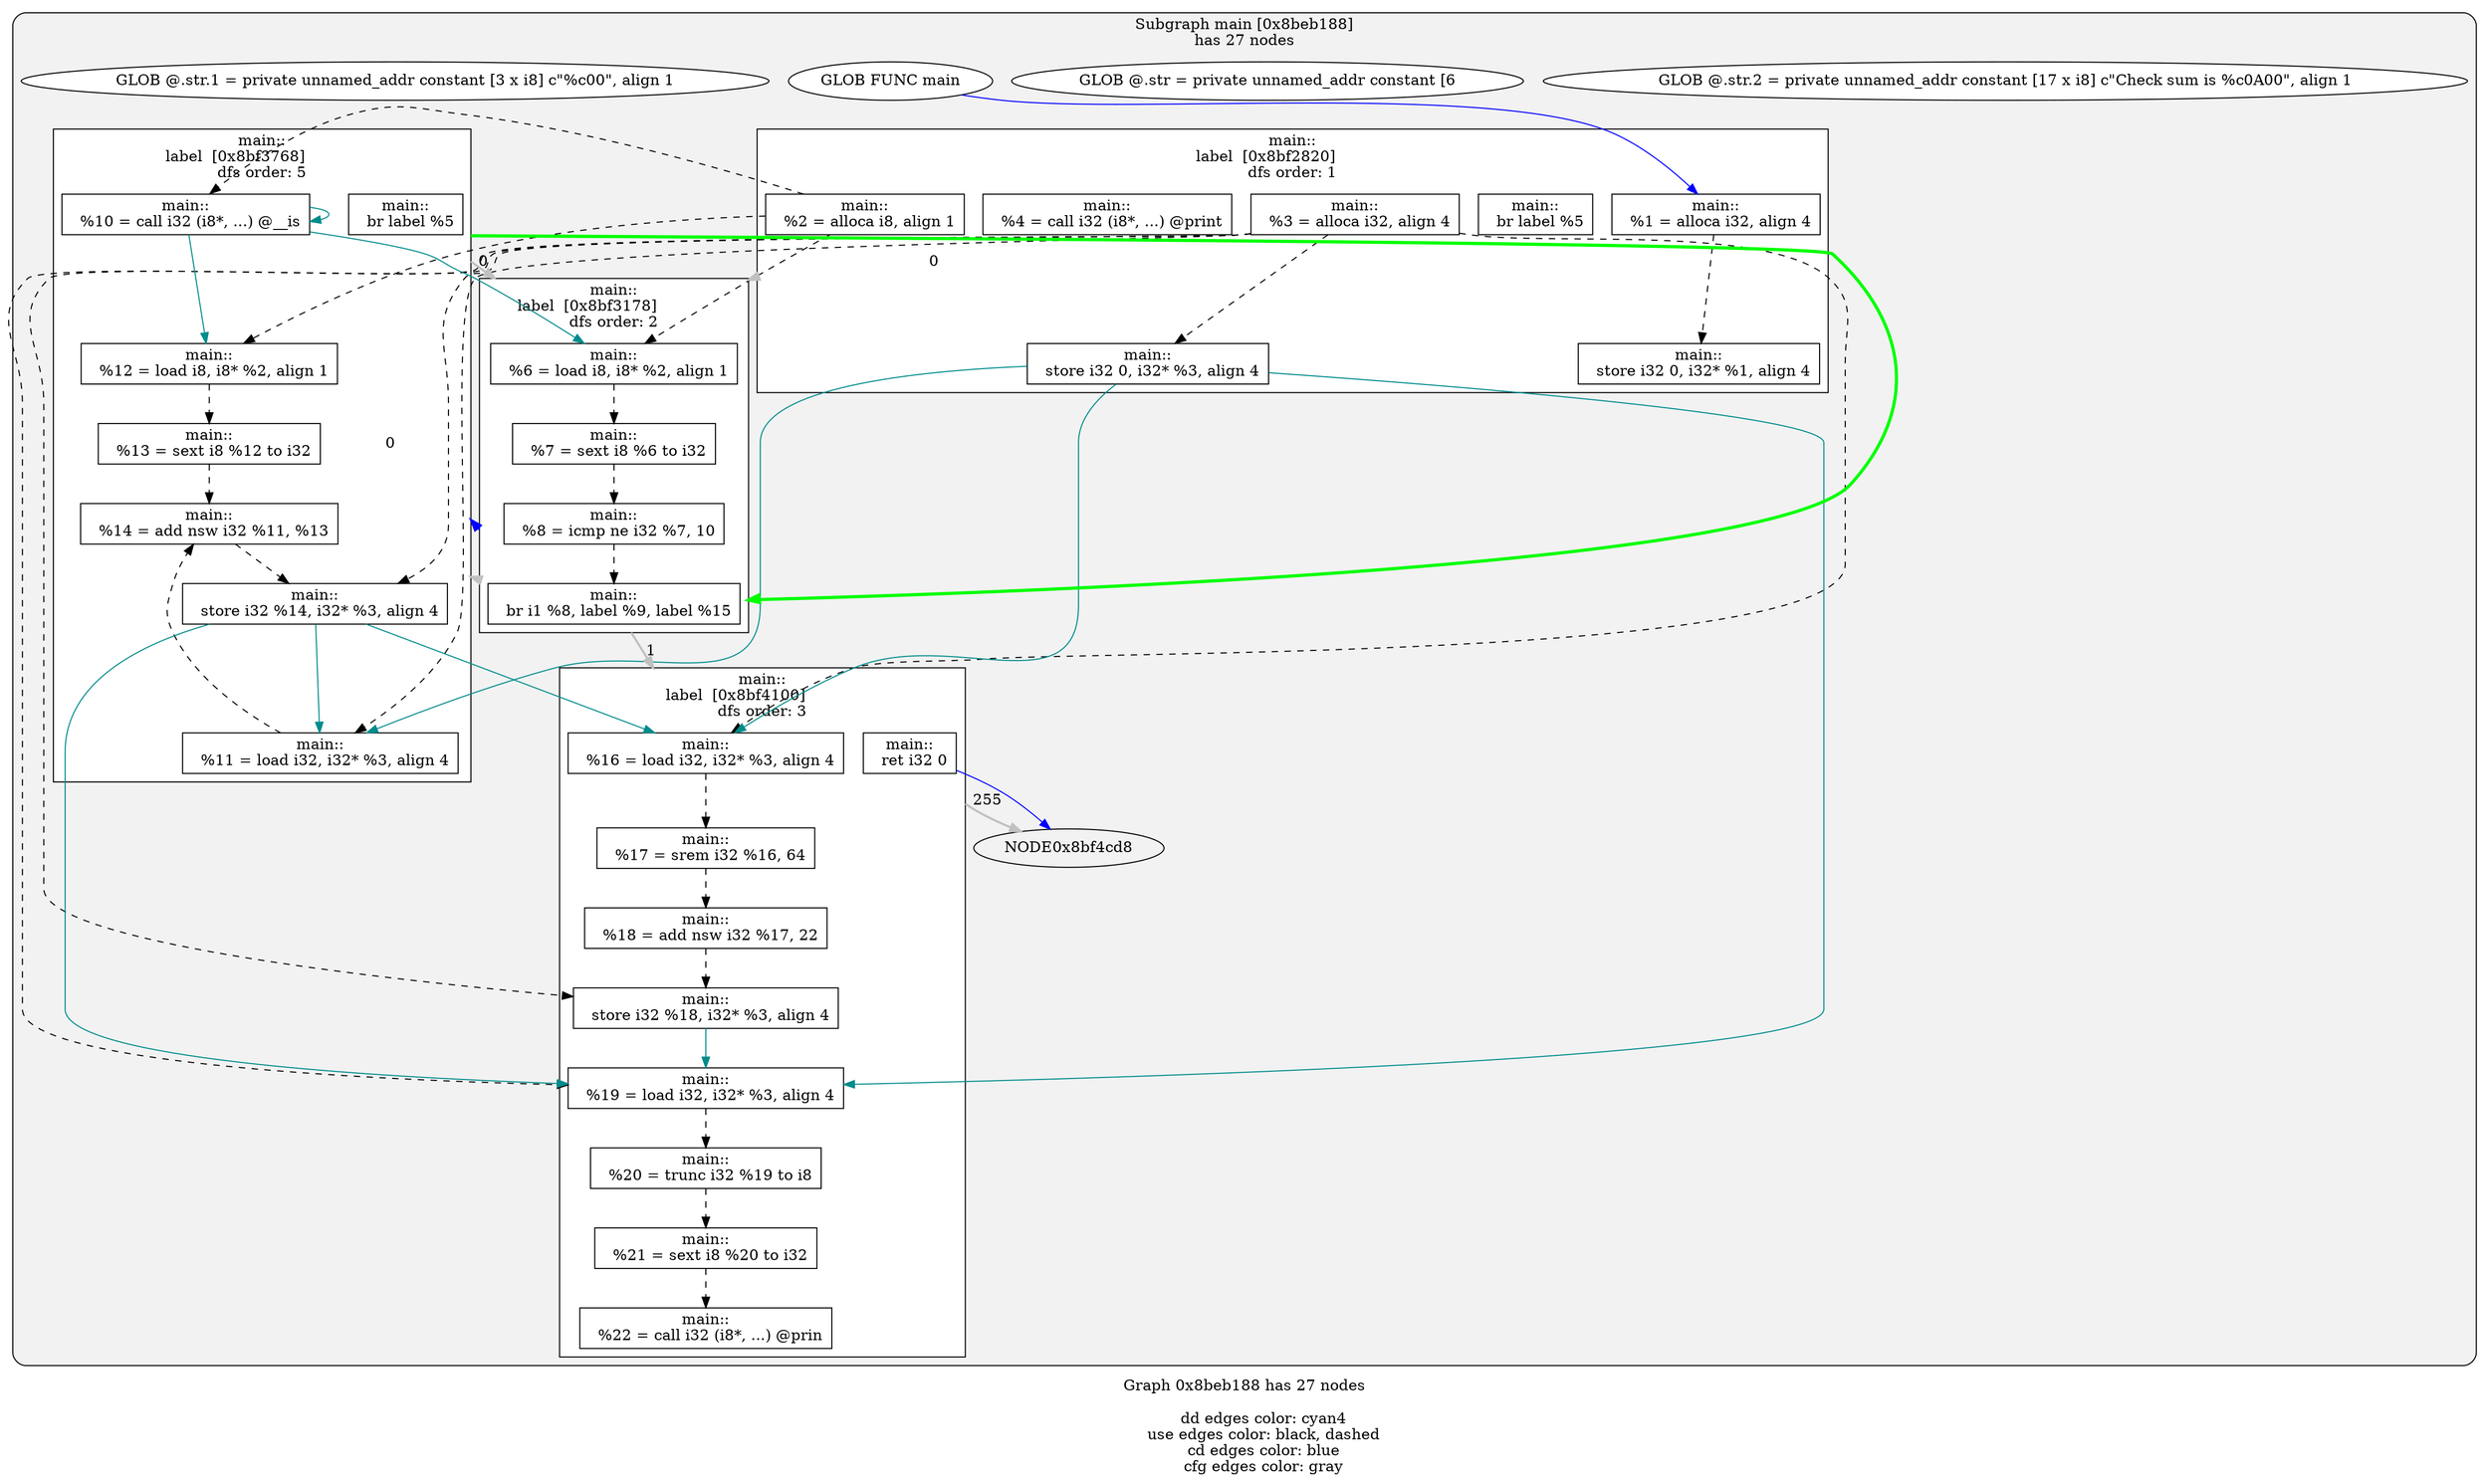 digraph "DependenceGraph" {
	compound=true label="Graph 0x8beb188 has 27 nodes\n
	dd edges color: cyan4
	use edges color: black, dashed
	cd edges color: blue
	cfg edges color: gray"

	/* subgraph 0x8beb188 nodes */
	subgraph cluster_0x8beb188 {
		style="filled, rounded" fillcolor=gray95
		label="Subgraph main [0x8beb188]\nhas 27 nodes
"
		/* Basic Block main::
label  [0x8bf2820] */
		subgraph cluster_bb_0x8bf2820 {
			style=filled fillcolor=white
			label="main::
label  [0x8bf2820]		\ndfs order: 1"
			NODE0x8bf2930 [shape=rect label="0x8be7bec"]
			NODE0x8bf2a30 [shape=rect label="0x8bee1a4"]
			NODE0x8bf2b50 [shape=rect label="0x8beb99c"]
			NODE0x8bf2c80 [shape=rect label="0x8bec148"]
			NODE0x8bf2db0 [shape=rect label="0x8bec188"]
			NODE0x8bf2ee0 [shape=rect label="0x8bec1c8"]
			NODE0x8bf3028 [shape=rect label="0x8bec204"]
		} /* cluster_bb_0x8bf2820 */

		/* Basic Block main::
label  [0x8bf3178] */
		subgraph cluster_bb_0x8bf3178 {
			style=filled fillcolor=white
			label="main::
label  [0x8bf3178]		\ndfs order: 2"
			NODE0x8bf3288 [shape=rect label="0x8bec234"]
			NODE0x8bf33b8 [shape=rect label="0x8bec26c"]
			NODE0x8bf34e8 [shape=rect label="0x8bec2a8"]
			NODE0x8bf3618 [shape=rect label="0x8bec2f4"]
		} /* cluster_bb_0x8bf3178 */

		/* Basic Block main::
label  [0x8bf3768] */
		subgraph cluster_bb_0x8bf3768 {
			style=filled fillcolor=white
			label="main::
label  [0x8bf3768]		\ndfs order: 5"
			NODE0x8bf3878 [shape=rect label="0x8bec33c"]
			NODE0x8bf39c0 [shape=rect label="0x8bec374"]
			NODE0x8bf3af0 [shape=rect label="0x8bec3ac"]
			NODE0x8bf3c20 [shape=rect label="0x8bec3e4"]
			NODE0x8bf3d50 [shape=rect label="0x8bec420"]
			NODE0x8bf3e80 [shape=rect label="0x8bec460"]
			NODE0x8bf3fb0 [shape=rect label="0x8bec494"]
		} /* cluster_bb_0x8bf3768 */

		/* Basic Block main::
label  [0x8bf4100] */
		subgraph cluster_bb_0x8bf4100 {
			style=filled fillcolor=white
			label="main::
label  [0x8bf4100]		\ndfs order: 3"
			NODE0x8bf4210 [shape=rect label="0x8bec4c4"]
			NODE0x8bf4340 [shape=rect label="0x8bec508"]
			NODE0x8bf4470 [shape=rect label="0x8bec548"]
			NODE0x8bf45a0 [shape=rect label="0x8beb9e0"]
			NODE0x8bf46d0 [shape=rect label="0x8beb91c"]
			NODE0x8bf4800 [shape=rect label="0x8beb954"]
			NODE0x8bf4930 [shape=rect label="0x8bebc6c"]
			NODE0x8bf4a60 [shape=rect label="0x8bebcb4"]
			NODE0x8bf4ba8 [shape=rect label="0x8bec57c"]
		} /* cluster_bb_0x8bf4100 */

	NODE0x8bf3028 -> NODE0x8bf3288 [penwidth=2 label="0"  ltail=cluster_bb_0x8bf2820  lhead=cluster_bb_0x8bf3178  color="gray"]
	NODE0x8bf3618 -> NODE0x8bf3878 [penwidth=2 label="0"  ltail=cluster_bb_0x8bf3178  lhead=cluster_bb_0x8bf3768  color="gray"]
	NODE0x8bf3618 -> NODE0x8bf4210 [penwidth=2 label="1"  ltail=cluster_bb_0x8bf3178  lhead=cluster_bb_0x8bf4100  color="gray"]
	NODE0x8bf3618 -> NODE0x8bf3878 [penwidth=2 color=blue  ltail=cluster_bb_0x8bf3178  lhead=cluster_bb_0x8bf3768]
	NODE0x8bf3fb0 -> NODE0x8bf3288 [penwidth=2 label="0"  ltail=cluster_bb_0x8bf3768  lhead=cluster_bb_0x8bf3178  color="gray"]
	/* post-dominance frontiers */
NODE0x8bf3878 -> NODE0x8bf3618 [penwidth=3 color=green  ltail=cluster_bb_0x8bf3768  lhead=cluster_bb_0x8bf3178 constraint=false]
	NODE0x8bf4ba8 -> NODE0x8bf4cd8 [penwidth=2 label="255"  ltail=cluster_bb_0x8bf4100  lhead=cluster_bb_0x8bf4dd8  color="gray"]
		NODE0x8bf2930 [label="main::
  %1 = alloca i32, align 4" style=filled fillcolor=white]
		/* -- node 0x8be7bec
		 * ------------------------------------------- */
		/* DD edges */
		/* USE edges */
		NODE0x8bf2930 -> NODE0x8bf2c80 [color="black" rank=max style="dashed"]
		/* CD edges */
		/* ID edges */
		NODE0x8bf46d0 [label="main::
  %19 = load i32, i32* %3, align 4" style=filled fillcolor=white]
		/* -- node 0x8beb91c
		 * ------------------------------------------- */
		/* DD edges */
		/* USE edges */
		NODE0x8bf46d0 -> NODE0x8bf4800 [color="black" rank=max style="dashed"]
		/* CD edges */
		/* ID edges */
		NODE0x8bf4800 [label="main::
  %20 = trunc i32 %19 to i8" style=filled fillcolor=white]
		/* -- node 0x8beb954
		 * ------------------------------------------- */
		/* DD edges */
		/* USE edges */
		NODE0x8bf4800 -> NODE0x8bf4930 [color="black" rank=max style="dashed"]
		/* CD edges */
		/* ID edges */
		NODE0x8bf2b50 [label="main::
  %3 = alloca i32, align 4" style=filled fillcolor=white]
		/* -- node 0x8beb99c
		 * ------------------------------------------- */
		/* DD edges */
		/* USE edges */
		NODE0x8bf2b50 -> NODE0x8bf2db0 [color="black" rank=max style="dashed"]
		NODE0x8bf2b50 -> NODE0x8bf39c0 [color="black" rank=max style="dashed"]
		NODE0x8bf2b50 -> NODE0x8bf3e80 [color="black" rank=max style="dashed"]
		NODE0x8bf2b50 -> NODE0x8bf4210 [color="black" rank=max style="dashed"]
		NODE0x8bf2b50 -> NODE0x8bf45a0 [color="black" rank=max style="dashed"]
		NODE0x8bf2b50 -> NODE0x8bf46d0 [color="black" rank=max style="dashed"]
		/* CD edges */
		/* ID edges */
		NODE0x8bf45a0 [label="main::
  store i32 %18, i32* %3, align 4" style=filled fillcolor=white]
		/* -- node 0x8beb9e0
		 * ------------------------------------------- */
		/* DD edges */
		NODE0x8bf45a0 -> NODE0x8bf46d0 [color="cyan4" rank=max]
		/* USE edges */
		/* CD edges */
		/* ID edges */
		NODE0x8bf4930 [label="main::
  %21 = sext i8 %20 to i32" style=filled fillcolor=white]
		/* -- node 0x8bebc6c
		 * ------------------------------------------- */
		/* DD edges */
		/* USE edges */
		NODE0x8bf4930 -> NODE0x8bf4a60 [color="black" rank=max style="dashed"]
		/* CD edges */
		/* ID edges */
		NODE0x8bf4a60 [label="main::
  %22 = call i32 (i8*, ...) @prin" style=filled fillcolor=white]
		/* -- node 0x8bebcb4
		 * ------------------------------------------- */
		/* DD edges */
		/* USE edges */
		/* CD edges */
		/* ID edges */
		NODE0x8bf2c80 [label="main::
  store i32 0, i32* %1, align 4" style=filled fillcolor=white]
		/* -- node 0x8bec148
		 * ------------------------------------------- */
		/* DD edges */
		/* USE edges */
		/* CD edges */
		/* ID edges */
		NODE0x8bf2db0 [label="main::
  store i32 0, i32* %3, align 4" style=filled fillcolor=white]
		/* -- node 0x8bec188
		 * ------------------------------------------- */
		/* DD edges */
		NODE0x8bf2db0 -> NODE0x8bf39c0 [color="cyan4" rank=max]
		NODE0x8bf2db0 -> NODE0x8bf4210 [color="cyan4" rank=max]
		NODE0x8bf2db0 -> NODE0x8bf46d0 [color="cyan4" rank=max]
		/* USE edges */
		/* CD edges */
		/* ID edges */
		NODE0x8bf2ee0 [label="main::
  %4 = call i32 (i8*, ...) @print" style=filled fillcolor=white]
		/* -- node 0x8bec1c8
		 * ------------------------------------------- */
		/* DD edges */
		/* USE edges */
		/* CD edges */
		/* ID edges */
		NODE0x8bf3028 [label="main::
  br label %5" style=filled fillcolor=white]
		/* -- node 0x8bec204
		 * ------------------------------------------- */
		/* DD edges */
		/* USE edges */
		/* CD edges */
		/* ID edges */
		NODE0x8bf3288 [label="main::
  %6 = load i8, i8* %2, align 1" style=filled fillcolor=white]
		/* -- node 0x8bec234
		 * ------------------------------------------- */
		/* DD edges */
		/* USE edges */
		NODE0x8bf3288 -> NODE0x8bf33b8 [color="black" rank=max style="dashed"]
		/* CD edges */
		/* ID edges */
		NODE0x8bf33b8 [label="main::
  %7 = sext i8 %6 to i32" style=filled fillcolor=white]
		/* -- node 0x8bec26c
		 * ------------------------------------------- */
		/* DD edges */
		/* USE edges */
		NODE0x8bf33b8 -> NODE0x8bf34e8 [color="black" rank=max style="dashed"]
		/* CD edges */
		/* ID edges */
		NODE0x8bf34e8 [label="main::
  %8 = icmp ne i32 %7, 10" style=filled fillcolor=white]
		/* -- node 0x8bec2a8
		 * ------------------------------------------- */
		/* DD edges */
		/* USE edges */
		NODE0x8bf34e8 -> NODE0x8bf3618 [color="black" rank=max style="dashed"]
		/* CD edges */
		/* ID edges */
		NODE0x8bf3618 [label="main::
  br i1 %8, label %9, label %15" style=filled fillcolor=white]
		/* -- node 0x8bec2f4
		 * ------------------------------------------- */
		/* DD edges */
		/* USE edges */
		/* CD edges */
		/* ID edges */
		NODE0x8bf3878 [label="main::
  %10 = call i32 (i8*, ...) @__is" style=filled fillcolor=white]
		/* -- node 0x8bec33c
		 * ------------------------------------------- */
		/* DD edges */
		NODE0x8bf3878 -> NODE0x8bf3288 [color="cyan4" rank=max]
		NODE0x8bf3878 -> NODE0x8bf3878 [color="cyan4" rank=max]
		NODE0x8bf3878 -> NODE0x8bf3af0 [color="cyan4" rank=max]
		/* USE edges */
		/* CD edges */
		/* ID edges */
		NODE0x8bf39c0 [label="main::
  %11 = load i32, i32* %3, align 4" style=filled fillcolor=white]
		/* -- node 0x8bec374
		 * ------------------------------------------- */
		/* DD edges */
		/* USE edges */
		NODE0x8bf39c0 -> NODE0x8bf3d50 [color="black" rank=max style="dashed"]
		/* CD edges */
		/* ID edges */
		NODE0x8bf3af0 [label="main::
  %12 = load i8, i8* %2, align 1" style=filled fillcolor=white]
		/* -- node 0x8bec3ac
		 * ------------------------------------------- */
		/* DD edges */
		/* USE edges */
		NODE0x8bf3af0 -> NODE0x8bf3c20 [color="black" rank=max style="dashed"]
		/* CD edges */
		/* ID edges */
		NODE0x8bf3c20 [label="main::
  %13 = sext i8 %12 to i32" style=filled fillcolor=white]
		/* -- node 0x8bec3e4
		 * ------------------------------------------- */
		/* DD edges */
		/* USE edges */
		NODE0x8bf3c20 -> NODE0x8bf3d50 [color="black" rank=max style="dashed"]
		/* CD edges */
		/* ID edges */
		NODE0x8bf3d50 [label="main::
  %14 = add nsw i32 %11, %13" style=filled fillcolor=white]
		/* -- node 0x8bec420
		 * ------------------------------------------- */
		/* DD edges */
		/* USE edges */
		NODE0x8bf3d50 -> NODE0x8bf3e80 [color="black" rank=max style="dashed"]
		/* CD edges */
		/* ID edges */
		NODE0x8bf3e80 [label="main::
  store i32 %14, i32* %3, align 4" style=filled fillcolor=white]
		/* -- node 0x8bec460
		 * ------------------------------------------- */
		/* DD edges */
		NODE0x8bf3e80 -> NODE0x8bf39c0 [color="cyan4" rank=max]
		NODE0x8bf3e80 -> NODE0x8bf4210 [color="cyan4" rank=max]
		NODE0x8bf3e80 -> NODE0x8bf46d0 [color="cyan4" rank=max]
		/* USE edges */
		/* CD edges */
		/* ID edges */
		NODE0x8bf3fb0 [label="main::
  br label %5" style=filled fillcolor=white]
		/* -- node 0x8bec494
		 * ------------------------------------------- */
		/* DD edges */
		/* USE edges */
		/* CD edges */
		/* ID edges */
		NODE0x8bf4210 [label="main::
  %16 = load i32, i32* %3, align 4" style=filled fillcolor=white]
		/* -- node 0x8bec4c4
		 * ------------------------------------------- */
		/* DD edges */
		/* USE edges */
		NODE0x8bf4210 -> NODE0x8bf4340 [color="black" rank=max style="dashed"]
		/* CD edges */
		/* ID edges */
		NODE0x8bf4340 [label="main::
  %17 = srem i32 %16, 64" style=filled fillcolor=white]
		/* -- node 0x8bec508
		 * ------------------------------------------- */
		/* DD edges */
		/* USE edges */
		NODE0x8bf4340 -> NODE0x8bf4470 [color="black" rank=max style="dashed"]
		/* CD edges */
		/* ID edges */
		NODE0x8bf4470 [label="main::
  %18 = add nsw i32 %17, 22" style=filled fillcolor=white]
		/* -- node 0x8bec548
		 * ------------------------------------------- */
		/* DD edges */
		/* USE edges */
		NODE0x8bf4470 -> NODE0x8bf45a0 [color="black" rank=max style="dashed"]
		/* CD edges */
		/* ID edges */
		NODE0x8bf4ba8 [label="main::
  ret i32 0" style=filled fillcolor=white]
		/* -- node 0x8bec57c
		 * ------------------------------------------- */
		/* DD edges */
		/* USE edges */
		/* CD edges */
		NODE0x8bf4ba8 -> NODE0x8bf4cd8 [color="blue"]
		/* ID edges */
		NODE0x8bf2a30 [label="main::
  %2 = alloca i8, align 1" style=filled fillcolor=white]
		/* -- node 0x8bee1a4
		 * ------------------------------------------- */
		/* DD edges */
		/* USE edges */
		NODE0x8bf2a30 -> NODE0x8bf3288 [color="black" rank=max style="dashed"]
		NODE0x8bf2a30 -> NODE0x8bf3878 [color="black" rank=max style="dashed"]
		NODE0x8bf2a30 -> NODE0x8bf3af0 [color="black" rank=max style="dashed"]
		/* CD edges */
		/* ID edges */
		NODE0x8bf2620 [label="GLOB @.str.2 = private unnamed_addr constant [17 x i8] c\"Check sum is %c\0A\00\", align 1" style=filled fillcolor=white]
		/* -- node 0x8be7a94
		 * ------------------------------------------- */
		/* DD edges */
		/* USE edges */
		/* CD edges */
		/* ID edges */
		NODE0x8bf2420 [label="GLOB @.str = private unnamed_addr constant [6" style=filled fillcolor=white]
		/* -- node 0x8be7b3c
		 * ------------------------------------------- */
		/* DD edges */
		/* USE edges */
		/* CD edges */
		/* ID edges */
		NODE0x8bf2720 [label="GLOB FUNC main" style=filled fillcolor=white]
		/* -- node 0x8be7b94
		 * ------------------------------------------- */
		/* DD edges */
		/* USE edges */
		/* CD edges */
		NODE0x8bf2720 -> NODE0x8bf2930 [color="blue"]
		/* ID edges */
		NODE0x8bf2520 [label="GLOB @.str.1 = private unnamed_addr constant [3 x i8] c\"%c\00\", align 1" style=filled fillcolor=white]
		/* -- node 0x8be7fbc
		 * ------------------------------------------- */
		/* DD edges */
		/* USE edges */
		/* CD edges */
		/* ID edges */
	}
}
